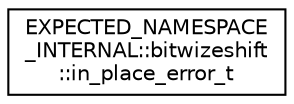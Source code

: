 digraph "Graphical Class Hierarchy"
{
  edge [fontname="Helvetica",fontsize="10",labelfontname="Helvetica",labelfontsize="10"];
  node [fontname="Helvetica",fontsize="10",shape=record];
  rankdir="LR";
  Node0 [label="EXPECTED_NAMESPACE\l_INTERNAL::bitwizeshift\l::in_place_error_t",height=0.2,width=0.4,color="black", fillcolor="white", style="filled",URL="$d7/d35/struct_e_x_p_e_c_t_e_d___n_a_m_e_s_p_a_c_e___i_n_t_e_r_n_a_l_1_1bitwizeshift_1_1in__place__error__t.html",tooltip="A structure for representing in-place construction of an error type. "];
}
